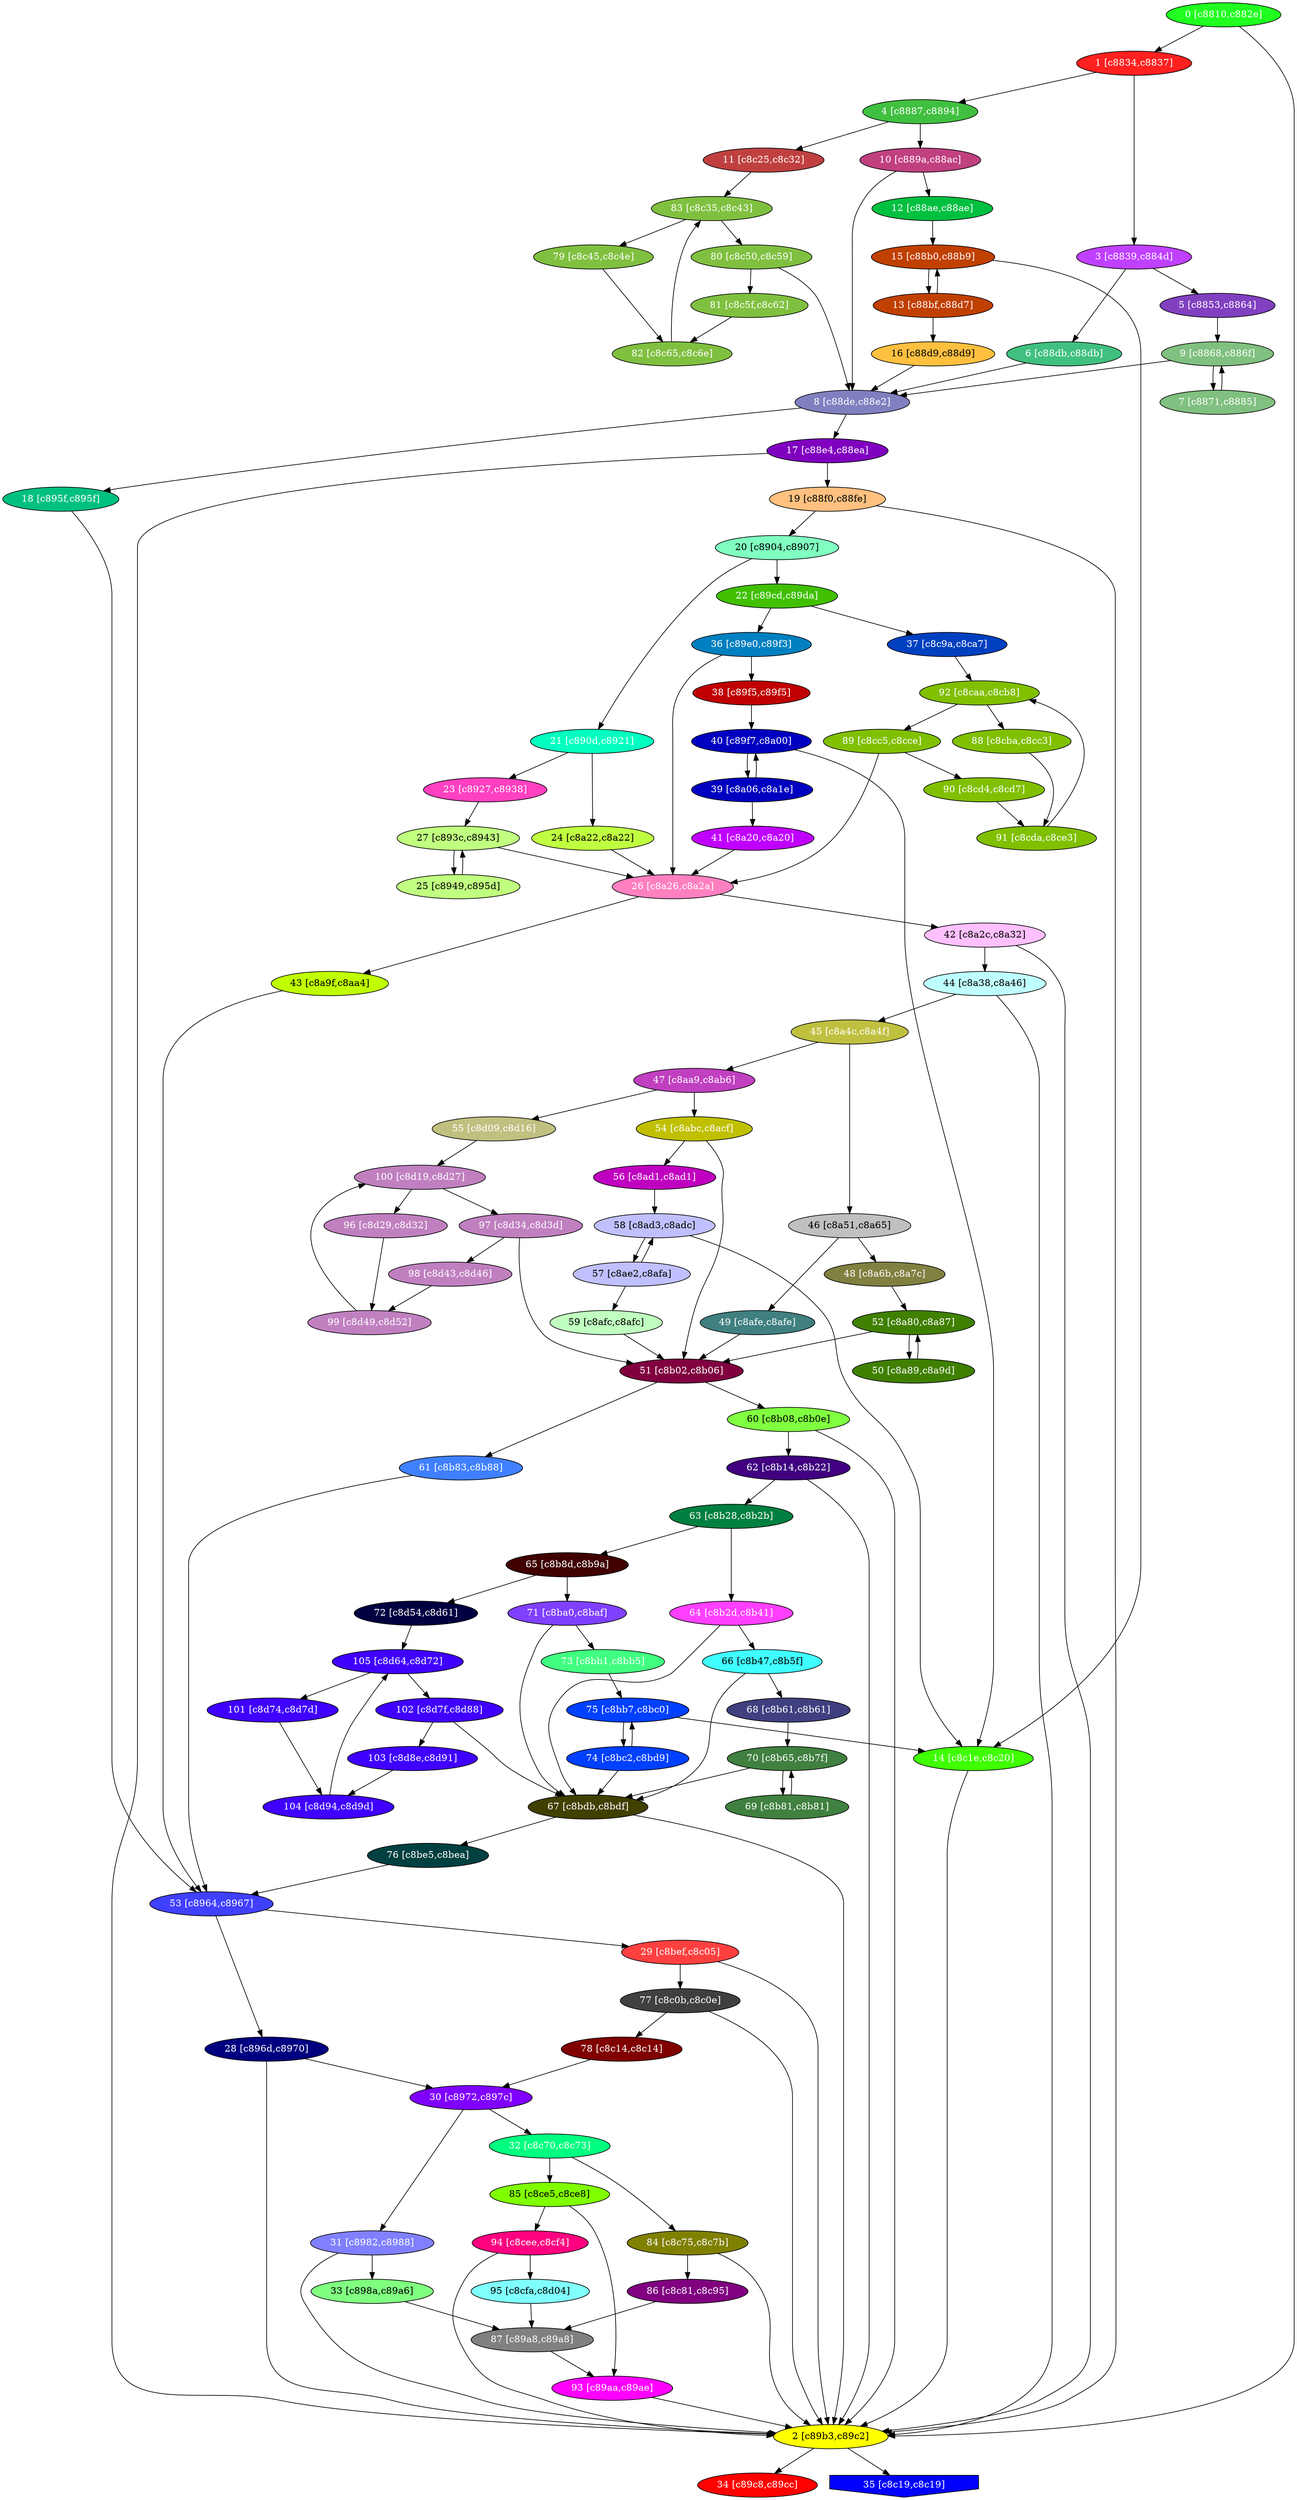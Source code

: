 diGraph libnss3{
	libnss3_0  [style=filled fillcolor="#20FF20" fontcolor="#ffffff" shape=oval label="0 [c8810,c882e]"]
	libnss3_1  [style=filled fillcolor="#FF2020" fontcolor="#ffffff" shape=oval label="1 [c8834,c8837]"]
	libnss3_2  [style=filled fillcolor="#FFFF00" fontcolor="#000000" shape=oval label="2 [c89b3,c89c2]"]
	libnss3_3  [style=filled fillcolor="#C040FF" fontcolor="#ffffff" shape=oval label="3 [c8839,c884d]"]
	libnss3_4  [style=filled fillcolor="#40C040" fontcolor="#ffffff" shape=oval label="4 [c8887,c8894]"]
	libnss3_5  [style=filled fillcolor="#8040C0" fontcolor="#ffffff" shape=oval label="5 [c8853,c8864]"]
	libnss3_6  [style=filled fillcolor="#40C080" fontcolor="#ffffff" shape=oval label="6 [c88db,c88db]"]
	libnss3_7  [style=filled fillcolor="#80C080" fontcolor="#ffffff" shape=oval label="7 [c8871,c8885]"]
	libnss3_8  [style=filled fillcolor="#8080C0" fontcolor="#ffffff" shape=oval label="8 [c88de,c88e2]"]
	libnss3_9  [style=filled fillcolor="#80C080" fontcolor="#ffffff" shape=oval label="9 [c8868,c886f]"]
	libnss3_a  [style=filled fillcolor="#C04080" fontcolor="#ffffff" shape=oval label="10 [c889a,c88ac]"]
	libnss3_b  [style=filled fillcolor="#C04040" fontcolor="#ffffff" shape=oval label="11 [c8c25,c8c32]"]
	libnss3_c  [style=filled fillcolor="#00C040" fontcolor="#ffffff" shape=oval label="12 [c88ae,c88ae]"]
	libnss3_d  [style=filled fillcolor="#C04000" fontcolor="#ffffff" shape=oval label="13 [c88bf,c88d7]"]
	libnss3_e  [style=filled fillcolor="#40FF00" fontcolor="#ffffff" shape=oval label="14 [c8c1e,c8c20]"]
	libnss3_f  [style=filled fillcolor="#C04000" fontcolor="#ffffff" shape=oval label="15 [c88b0,c88b9]"]
	libnss3_10  [style=filled fillcolor="#FFC040" fontcolor="#000000" shape=oval label="16 [c88d9,c88d9]"]
	libnss3_11  [style=filled fillcolor="#8000C0" fontcolor="#ffffff" shape=oval label="17 [c88e4,c88ea]"]
	libnss3_12  [style=filled fillcolor="#00C080" fontcolor="#ffffff" shape=oval label="18 [c895f,c895f]"]
	libnss3_13  [style=filled fillcolor="#FFC080" fontcolor="#000000" shape=oval label="19 [c88f0,c88fe]"]
	libnss3_14  [style=filled fillcolor="#80FFC0" fontcolor="#000000" shape=oval label="20 [c8904,c8907]"]
	libnss3_15  [style=filled fillcolor="#00FFC0" fontcolor="#ffffff" shape=oval label="21 [c890d,c8921]"]
	libnss3_16  [style=filled fillcolor="#40C000" fontcolor="#ffffff" shape=oval label="22 [c89cd,c89da]"]
	libnss3_17  [style=filled fillcolor="#FF40C0" fontcolor="#ffffff" shape=oval label="23 [c8927,c8938]"]
	libnss3_18  [style=filled fillcolor="#C0FF40" fontcolor="#000000" shape=oval label="24 [c8a22,c8a22]"]
	libnss3_19  [style=filled fillcolor="#C0FF80" fontcolor="#000000" shape=oval label="25 [c8949,c895d]"]
	libnss3_1a  [style=filled fillcolor="#FF80C0" fontcolor="#ffffff" shape=oval label="26 [c8a26,c8a2a]"]
	libnss3_1b  [style=filled fillcolor="#C0FF80" fontcolor="#000000" shape=oval label="27 [c893c,c8943]"]
	libnss3_1c  [style=filled fillcolor="#000080" fontcolor="#ffffff" shape=oval label="28 [c896d,c8970]"]
	libnss3_1d  [style=filled fillcolor="#FF4040" fontcolor="#ffffff" shape=oval label="29 [c8bef,c8c05]"]
	libnss3_1e  [style=filled fillcolor="#8000FF" fontcolor="#ffffff" shape=oval label="30 [c8972,c897c]"]
	libnss3_1f  [style=filled fillcolor="#8080FF" fontcolor="#ffffff" shape=oval label="31 [c8982,c8988]"]
	libnss3_20  [style=filled fillcolor="#00FF80" fontcolor="#ffffff" shape=oval label="32 [c8c70,c8c73]"]
	libnss3_21  [style=filled fillcolor="#80FF80" fontcolor="#000000" shape=oval label="33 [c898a,c89a6]"]
	libnss3_22  [style=filled fillcolor="#FF0000" fontcolor="#ffffff" shape=oval label="34 [c89c8,c89cc]"]
	libnss3_23  [style=filled fillcolor="#0000FF" fontcolor="#ffffff" shape=invhouse label="35 [c8c19,c8c19]"]
	libnss3_24  [style=filled fillcolor="#0080C0" fontcolor="#ffffff" shape=oval label="36 [c89e0,c89f3]"]
	libnss3_25  [style=filled fillcolor="#0040C0" fontcolor="#ffffff" shape=oval label="37 [c8c9a,c8ca7]"]
	libnss3_26  [style=filled fillcolor="#C00000" fontcolor="#ffffff" shape=oval label="38 [c89f5,c89f5]"]
	libnss3_27  [style=filled fillcolor="#0000C0" fontcolor="#ffffff" shape=oval label="39 [c8a06,c8a1e]"]
	libnss3_28  [style=filled fillcolor="#0000C0" fontcolor="#ffffff" shape=oval label="40 [c89f7,c8a00]"]
	libnss3_29  [style=filled fillcolor="#C000FF" fontcolor="#ffffff" shape=oval label="41 [c8a20,c8a20]"]
	libnss3_2a  [style=filled fillcolor="#FFC0FF" fontcolor="#000000" shape=oval label="42 [c8a2c,c8a32]"]
	libnss3_2b  [style=filled fillcolor="#C0FF00" fontcolor="#000000" shape=oval label="43 [c8a9f,c8aa4]"]
	libnss3_2c  [style=filled fillcolor="#C0FFFF" fontcolor="#000000" shape=oval label="44 [c8a38,c8a46]"]
	libnss3_2d  [style=filled fillcolor="#C0C040" fontcolor="#ffffff" shape=oval label="45 [c8a4c,c8a4f]"]
	libnss3_2e  [style=filled fillcolor="#C0C0C0" fontcolor="#000000" shape=oval label="46 [c8a51,c8a65]"]
	libnss3_2f  [style=filled fillcolor="#C040C0" fontcolor="#ffffff" shape=oval label="47 [c8aa9,c8ab6]"]
	libnss3_30  [style=filled fillcolor="#808040" fontcolor="#ffffff" shape=oval label="48 [c8a6b,c8a7c]"]
	libnss3_31  [style=filled fillcolor="#408080" fontcolor="#ffffff" shape=oval label="49 [c8afe,c8afe]"]
	libnss3_32  [style=filled fillcolor="#408000" fontcolor="#ffffff" shape=oval label="50 [c8a89,c8a9d]"]
	libnss3_33  [style=filled fillcolor="#800040" fontcolor="#ffffff" shape=oval label="51 [c8b02,c8b06]"]
	libnss3_34  [style=filled fillcolor="#408000" fontcolor="#ffffff" shape=oval label="52 [c8a80,c8a87]"]
	libnss3_35  [style=filled fillcolor="#4040FF" fontcolor="#ffffff" shape=oval label="53 [c8964,c8967]"]
	libnss3_36  [style=filled fillcolor="#C0C000" fontcolor="#ffffff" shape=oval label="54 [c8abc,c8acf]"]
	libnss3_37  [style=filled fillcolor="#C0C080" fontcolor="#ffffff" shape=oval label="55 [c8d09,c8d16]"]
	libnss3_38  [style=filled fillcolor="#C000C0" fontcolor="#ffffff" shape=oval label="56 [c8ad1,c8ad1]"]
	libnss3_39  [style=filled fillcolor="#C0C0FF" fontcolor="#000000" shape=oval label="57 [c8ae2,c8afa]"]
	libnss3_3a  [style=filled fillcolor="#C0C0FF" fontcolor="#000000" shape=oval label="58 [c8ad3,c8adc]"]
	libnss3_3b  [style=filled fillcolor="#C0FFC0" fontcolor="#000000" shape=oval label="59 [c8afc,c8afc]"]
	libnss3_3c  [style=filled fillcolor="#80FF40" fontcolor="#000000" shape=oval label="60 [c8b08,c8b0e]"]
	libnss3_3d  [style=filled fillcolor="#4080FF" fontcolor="#ffffff" shape=oval label="61 [c8b83,c8b88]"]
	libnss3_3e  [style=filled fillcolor="#400080" fontcolor="#ffffff" shape=oval label="62 [c8b14,c8b22]"]
	libnss3_3f  [style=filled fillcolor="#008040" fontcolor="#ffffff" shape=oval label="63 [c8b28,c8b2b]"]
	libnss3_40  [style=filled fillcolor="#FF40FF" fontcolor="#ffffff" shape=oval label="64 [c8b2d,c8b41]"]
	libnss3_41  [style=filled fillcolor="#400000" fontcolor="#ffffff" shape=oval label="65 [c8b8d,c8b9a]"]
	libnss3_42  [style=filled fillcolor="#40FFFF" fontcolor="#000000" shape=oval label="66 [c8b47,c8b5f]"]
	libnss3_43  [style=filled fillcolor="#404000" fontcolor="#ffffff" shape=oval label="67 [c8bdb,c8bdf]"]
	libnss3_44  [style=filled fillcolor="#404080" fontcolor="#ffffff" shape=oval label="68 [c8b61,c8b61]"]
	libnss3_45  [style=filled fillcolor="#408040" fontcolor="#ffffff" shape=oval label="69 [c8b81,c8b81]"]
	libnss3_46  [style=filled fillcolor="#408040" fontcolor="#ffffff" shape=oval label="70 [c8b65,c8b7f]"]
	libnss3_47  [style=filled fillcolor="#8040FF" fontcolor="#ffffff" shape=oval label="71 [c8ba0,c8baf]"]
	libnss3_48  [style=filled fillcolor="#000040" fontcolor="#ffffff" shape=oval label="72 [c8d54,c8d61]"]
	libnss3_49  [style=filled fillcolor="#40FF80" fontcolor="#ffffff" shape=oval label="73 [c8bb1,c8bb5]"]
	libnss3_4a  [style=filled fillcolor="#0040FF" fontcolor="#ffffff" shape=oval label="74 [c8bc2,c8bd9]"]
	libnss3_4b  [style=filled fillcolor="#0040FF" fontcolor="#ffffff" shape=oval label="75 [c8bb7,c8bc0]"]
	libnss3_4c  [style=filled fillcolor="#004040" fontcolor="#ffffff" shape=oval label="76 [c8be5,c8bea]"]
	libnss3_4d  [style=filled fillcolor="#404040" fontcolor="#ffffff" shape=oval label="77 [c8c0b,c8c0e]"]
	libnss3_4e  [style=filled fillcolor="#800000" fontcolor="#ffffff" shape=oval label="78 [c8c14,c8c14]"]
	libnss3_4f  [style=filled fillcolor="#80C040" fontcolor="#ffffff" shape=oval label="79 [c8c45,c8c4e]"]
	libnss3_50  [style=filled fillcolor="#80C040" fontcolor="#ffffff" shape=oval label="80 [c8c50,c8c59]"]
	libnss3_51  [style=filled fillcolor="#80C040" fontcolor="#ffffff" shape=oval label="81 [c8c5f,c8c62]"]
	libnss3_52  [style=filled fillcolor="#80C040" fontcolor="#ffffff" shape=oval label="82 [c8c65,c8c6e]"]
	libnss3_53  [style=filled fillcolor="#80C040" fontcolor="#ffffff" shape=oval label="83 [c8c35,c8c43]"]
	libnss3_54  [style=filled fillcolor="#808000" fontcolor="#ffffff" shape=oval label="84 [c8c75,c8c7b]"]
	libnss3_55  [style=filled fillcolor="#80FF00" fontcolor="#000000" shape=oval label="85 [c8ce5,c8ce8]"]
	libnss3_56  [style=filled fillcolor="#800080" fontcolor="#ffffff" shape=oval label="86 [c8c81,c8c95]"]
	libnss3_57  [style=filled fillcolor="#808080" fontcolor="#ffffff" shape=oval label="87 [c89a8,c89a8]"]
	libnss3_58  [style=filled fillcolor="#80C000" fontcolor="#ffffff" shape=oval label="88 [c8cba,c8cc3]"]
	libnss3_59  [style=filled fillcolor="#80C000" fontcolor="#ffffff" shape=oval label="89 [c8cc5,c8cce]"]
	libnss3_5a  [style=filled fillcolor="#80C000" fontcolor="#ffffff" shape=oval label="90 [c8cd4,c8cd7]"]
	libnss3_5b  [style=filled fillcolor="#80C000" fontcolor="#ffffff" shape=oval label="91 [c8cda,c8ce3]"]
	libnss3_5c  [style=filled fillcolor="#80C000" fontcolor="#ffffff" shape=oval label="92 [c8caa,c8cb8]"]
	libnss3_5d  [style=filled fillcolor="#FF00FF" fontcolor="#ffffff" shape=oval label="93 [c89aa,c89ae]"]
	libnss3_5e  [style=filled fillcolor="#FF0080" fontcolor="#ffffff" shape=oval label="94 [c8cee,c8cf4]"]
	libnss3_5f  [style=filled fillcolor="#80FFFF" fontcolor="#000000" shape=oval label="95 [c8cfa,c8d04]"]
	libnss3_60  [style=filled fillcolor="#C080C0" fontcolor="#ffffff" shape=oval label="96 [c8d29,c8d32]"]
	libnss3_61  [style=filled fillcolor="#C080C0" fontcolor="#ffffff" shape=oval label="97 [c8d34,c8d3d]"]
	libnss3_62  [style=filled fillcolor="#C080C0" fontcolor="#ffffff" shape=oval label="98 [c8d43,c8d46]"]
	libnss3_63  [style=filled fillcolor="#C080C0" fontcolor="#ffffff" shape=oval label="99 [c8d49,c8d52]"]
	libnss3_64  [style=filled fillcolor="#C080C0" fontcolor="#ffffff" shape=oval label="100 [c8d19,c8d27]"]
	libnss3_65  [style=filled fillcolor="#4000FF" fontcolor="#ffffff" shape=oval label="101 [c8d74,c8d7d]"]
	libnss3_66  [style=filled fillcolor="#4000FF" fontcolor="#ffffff" shape=oval label="102 [c8d7f,c8d88]"]
	libnss3_67  [style=filled fillcolor="#4000FF" fontcolor="#ffffff" shape=oval label="103 [c8d8e,c8d91]"]
	libnss3_68  [style=filled fillcolor="#4000FF" fontcolor="#ffffff" shape=oval label="104 [c8d94,c8d9d]"]
	libnss3_69  [style=filled fillcolor="#4000FF" fontcolor="#ffffff" shape=oval label="105 [c8d64,c8d72]"]

	libnss3_0 -> libnss3_1
	libnss3_0 -> libnss3_2
	libnss3_1 -> libnss3_3
	libnss3_1 -> libnss3_4
	libnss3_2 -> libnss3_22
	libnss3_2 -> libnss3_23
	libnss3_3 -> libnss3_5
	libnss3_3 -> libnss3_6
	libnss3_4 -> libnss3_a
	libnss3_4 -> libnss3_b
	libnss3_5 -> libnss3_9
	libnss3_6 -> libnss3_8
	libnss3_7 -> libnss3_9
	libnss3_8 -> libnss3_11
	libnss3_8 -> libnss3_12
	libnss3_9 -> libnss3_7
	libnss3_9 -> libnss3_8
	libnss3_a -> libnss3_8
	libnss3_a -> libnss3_c
	libnss3_b -> libnss3_53
	libnss3_c -> libnss3_f
	libnss3_d -> libnss3_f
	libnss3_d -> libnss3_10
	libnss3_e -> libnss3_2
	libnss3_f -> libnss3_d
	libnss3_f -> libnss3_e
	libnss3_10 -> libnss3_8
	libnss3_11 -> libnss3_2
	libnss3_11 -> libnss3_13
	libnss3_12 -> libnss3_35
	libnss3_13 -> libnss3_2
	libnss3_13 -> libnss3_14
	libnss3_14 -> libnss3_15
	libnss3_14 -> libnss3_16
	libnss3_15 -> libnss3_17
	libnss3_15 -> libnss3_18
	libnss3_16 -> libnss3_24
	libnss3_16 -> libnss3_25
	libnss3_17 -> libnss3_1b
	libnss3_18 -> libnss3_1a
	libnss3_19 -> libnss3_1b
	libnss3_1a -> libnss3_2a
	libnss3_1a -> libnss3_2b
	libnss3_1b -> libnss3_19
	libnss3_1b -> libnss3_1a
	libnss3_1c -> libnss3_2
	libnss3_1c -> libnss3_1e
	libnss3_1d -> libnss3_2
	libnss3_1d -> libnss3_4d
	libnss3_1e -> libnss3_1f
	libnss3_1e -> libnss3_20
	libnss3_1f -> libnss3_2
	libnss3_1f -> libnss3_21
	libnss3_20 -> libnss3_54
	libnss3_20 -> libnss3_55
	libnss3_21 -> libnss3_57
	libnss3_24 -> libnss3_1a
	libnss3_24 -> libnss3_26
	libnss3_25 -> libnss3_5c
	libnss3_26 -> libnss3_28
	libnss3_27 -> libnss3_28
	libnss3_27 -> libnss3_29
	libnss3_28 -> libnss3_e
	libnss3_28 -> libnss3_27
	libnss3_29 -> libnss3_1a
	libnss3_2a -> libnss3_2
	libnss3_2a -> libnss3_2c
	libnss3_2b -> libnss3_35
	libnss3_2c -> libnss3_2
	libnss3_2c -> libnss3_2d
	libnss3_2d -> libnss3_2e
	libnss3_2d -> libnss3_2f
	libnss3_2e -> libnss3_30
	libnss3_2e -> libnss3_31
	libnss3_2f -> libnss3_36
	libnss3_2f -> libnss3_37
	libnss3_30 -> libnss3_34
	libnss3_31 -> libnss3_33
	libnss3_32 -> libnss3_34
	libnss3_33 -> libnss3_3c
	libnss3_33 -> libnss3_3d
	libnss3_34 -> libnss3_32
	libnss3_34 -> libnss3_33
	libnss3_35 -> libnss3_1c
	libnss3_35 -> libnss3_1d
	libnss3_36 -> libnss3_33
	libnss3_36 -> libnss3_38
	libnss3_37 -> libnss3_64
	libnss3_38 -> libnss3_3a
	libnss3_39 -> libnss3_3a
	libnss3_39 -> libnss3_3b
	libnss3_3a -> libnss3_e
	libnss3_3a -> libnss3_39
	libnss3_3b -> libnss3_33
	libnss3_3c -> libnss3_2
	libnss3_3c -> libnss3_3e
	libnss3_3d -> libnss3_35
	libnss3_3e -> libnss3_2
	libnss3_3e -> libnss3_3f
	libnss3_3f -> libnss3_40
	libnss3_3f -> libnss3_41
	libnss3_40 -> libnss3_42
	libnss3_40 -> libnss3_43
	libnss3_41 -> libnss3_47
	libnss3_41 -> libnss3_48
	libnss3_42 -> libnss3_43
	libnss3_42 -> libnss3_44
	libnss3_43 -> libnss3_2
	libnss3_43 -> libnss3_4c
	libnss3_44 -> libnss3_46
	libnss3_45 -> libnss3_46
	libnss3_46 -> libnss3_43
	libnss3_46 -> libnss3_45
	libnss3_47 -> libnss3_43
	libnss3_47 -> libnss3_49
	libnss3_48 -> libnss3_69
	libnss3_49 -> libnss3_4b
	libnss3_4a -> libnss3_43
	libnss3_4a -> libnss3_4b
	libnss3_4b -> libnss3_e
	libnss3_4b -> libnss3_4a
	libnss3_4c -> libnss3_35
	libnss3_4d -> libnss3_2
	libnss3_4d -> libnss3_4e
	libnss3_4e -> libnss3_1e
	libnss3_4f -> libnss3_52
	libnss3_50 -> libnss3_8
	libnss3_50 -> libnss3_51
	libnss3_51 -> libnss3_52
	libnss3_52 -> libnss3_53
	libnss3_53 -> libnss3_4f
	libnss3_53 -> libnss3_50
	libnss3_54 -> libnss3_2
	libnss3_54 -> libnss3_56
	libnss3_55 -> libnss3_5d
	libnss3_55 -> libnss3_5e
	libnss3_56 -> libnss3_57
	libnss3_57 -> libnss3_5d
	libnss3_58 -> libnss3_5b
	libnss3_59 -> libnss3_1a
	libnss3_59 -> libnss3_5a
	libnss3_5a -> libnss3_5b
	libnss3_5b -> libnss3_5c
	libnss3_5c -> libnss3_58
	libnss3_5c -> libnss3_59
	libnss3_5d -> libnss3_2
	libnss3_5e -> libnss3_2
	libnss3_5e -> libnss3_5f
	libnss3_5f -> libnss3_57
	libnss3_60 -> libnss3_63
	libnss3_61 -> libnss3_33
	libnss3_61 -> libnss3_62
	libnss3_62 -> libnss3_63
	libnss3_63 -> libnss3_64
	libnss3_64 -> libnss3_60
	libnss3_64 -> libnss3_61
	libnss3_65 -> libnss3_68
	libnss3_66 -> libnss3_43
	libnss3_66 -> libnss3_67
	libnss3_67 -> libnss3_68
	libnss3_68 -> libnss3_69
	libnss3_69 -> libnss3_65
	libnss3_69 -> libnss3_66
}